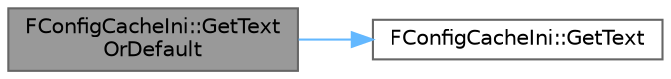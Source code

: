 digraph "FConfigCacheIni::GetTextOrDefault"
{
 // INTERACTIVE_SVG=YES
 // LATEX_PDF_SIZE
  bgcolor="transparent";
  edge [fontname=Helvetica,fontsize=10,labelfontname=Helvetica,labelfontsize=10];
  node [fontname=Helvetica,fontsize=10,shape=box,height=0.2,width=0.4];
  rankdir="LR";
  Node1 [id="Node000001",label="FConfigCacheIni::GetText\lOrDefault",height=0.2,width=0.4,color="gray40", fillcolor="grey60", style="filled", fontcolor="black",tooltip=" "];
  Node1 -> Node2 [id="edge1_Node000001_Node000002",color="steelblue1",style="solid",tooltip=" "];
  Node2 [id="Node000002",label="FConfigCacheIni::GetText",height=0.2,width=0.4,color="grey40", fillcolor="white", style="filled",URL="$d0/d87/classFConfigCacheIni.html#a16ee22a0b7ce82c5d5ee67ce16d9c5e9",tooltip=" "];
}
